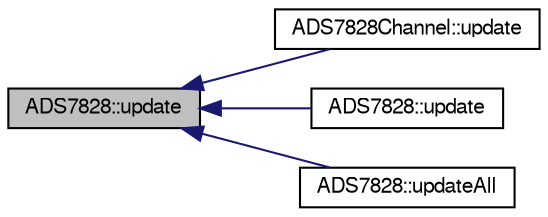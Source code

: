 digraph "ADS7828::update"
{
  edge [fontname="FreeSans",fontsize="10",labelfontname="FreeSans",labelfontsize="10"];
  node [fontname="FreeSans",fontsize="10",shape=record];
  rankdir="LR";
  Node1 [label="ADS7828::update",height=0.2,width=0.4,color="black", fillcolor="grey75", style="filled" fontcolor="black"];
  Node1 -> Node2 [dir="back",color="midnightblue",fontsize="10",style="solid",fontname="FreeSans"];
  Node2 [label="ADS7828Channel::update",height=0.2,width=0.4,color="black", fillcolor="white", style="filled",URL="$class_a_d_s7828_channel.html#a19e8ecf99f6c3847c7f26cf2157758b6",tooltip="Initiate A/D conversion, read data, update moving average for channel object."];
  Node1 -> Node3 [dir="back",color="midnightblue",fontsize="10",style="solid",fontname="FreeSans"];
  Node3 [label="ADS7828::update",height=0.2,width=0.4,color="black", fillcolor="white", style="filled",URL="$class_a_d_s7828.html#ad86beb6bab4f6dc79043d35bf3c2c3b7"];
  Node1 -> Node4 [dir="back",color="midnightblue",fontsize="10",style="solid",fontname="FreeSans"];
  Node4 [label="ADS7828::updateAll",height=0.2,width=0.4,color="black", fillcolor="white", style="filled",URL="$class_a_d_s7828.html#a022cd9901b54f9d6352f4a35eca37268",tooltip="Update all unmasked channels on all registered devices."];
}
